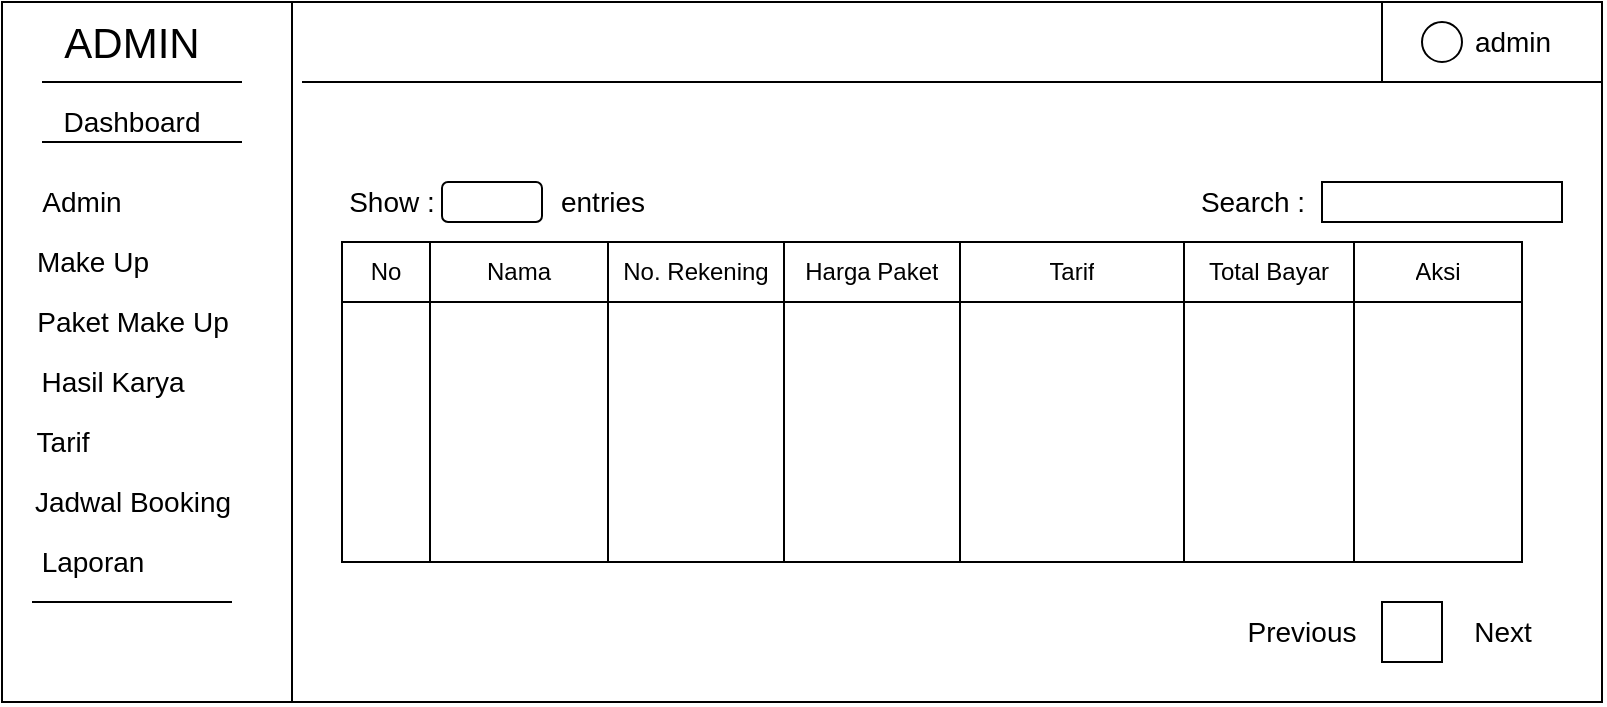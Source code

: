 <mxfile version="13.6.5" type="device"><diagram id="qoFjiEfjZqt8Qw6Xi40P" name="Page-1"><mxGraphModel dx="1422" dy="830" grid="1" gridSize="10" guides="1" tooltips="1" connect="1" arrows="1" fold="1" page="1" pageScale="1" pageWidth="850" pageHeight="1100" math="0" shadow="0"><root><mxCell id="0"/><mxCell id="1" parent="0"/><mxCell id="3WvyYkK7BIN22OQkZFCK-1" value="" style="rounded=0;whiteSpace=wrap;html=1;" parent="1" vertex="1"><mxGeometry x="120" y="120" width="800" height="350" as="geometry"/></mxCell><mxCell id="3WvyYkK7BIN22OQkZFCK-8" value="" style="endArrow=none;html=1;" parent="1" edge="1"><mxGeometry width="50" height="50" relative="1" as="geometry"><mxPoint x="265" y="120" as="sourcePoint"/><mxPoint x="265" y="470" as="targetPoint"/></mxGeometry></mxCell><mxCell id="3WvyYkK7BIN22OQkZFCK-9" value="" style="endArrow=none;html=1;" parent="1" edge="1"><mxGeometry width="50" height="50" relative="1" as="geometry"><mxPoint x="140" y="160" as="sourcePoint"/><mxPoint x="240" y="160" as="targetPoint"/></mxGeometry></mxCell><mxCell id="3WvyYkK7BIN22OQkZFCK-10" value="" style="endArrow=none;html=1;" parent="1" edge="1"><mxGeometry width="50" height="50" relative="1" as="geometry"><mxPoint x="140" y="190" as="sourcePoint"/><mxPoint x="240" y="190" as="targetPoint"/></mxGeometry></mxCell><mxCell id="3WvyYkK7BIN22OQkZFCK-11" value="ADMIN" style="text;html=1;strokeColor=none;fillColor=none;align=center;verticalAlign=middle;whiteSpace=wrap;rounded=0;fontSize=21;" parent="1" vertex="1"><mxGeometry x="130" y="120" width="110" height="40" as="geometry"/></mxCell><mxCell id="3WvyYkK7BIN22OQkZFCK-13" value="Dashboard" style="text;html=1;strokeColor=none;fillColor=none;align=center;verticalAlign=middle;whiteSpace=wrap;rounded=0;fontSize=14;" parent="1" vertex="1"><mxGeometry x="165" y="170" width="40" height="20" as="geometry"/></mxCell><mxCell id="3WvyYkK7BIN22OQkZFCK-14" value="Admin" style="text;html=1;strokeColor=none;fillColor=none;align=center;verticalAlign=middle;whiteSpace=wrap;rounded=0;fontSize=14;" parent="1" vertex="1"><mxGeometry x="140" y="210" width="40" height="20" as="geometry"/></mxCell><mxCell id="3WvyYkK7BIN22OQkZFCK-15" value="Make Up" style="text;html=1;align=center;verticalAlign=middle;resizable=0;points=[];autosize=1;fontSize=14;" parent="1" vertex="1"><mxGeometry x="130" y="240" width="70" height="20" as="geometry"/></mxCell><mxCell id="3WvyYkK7BIN22OQkZFCK-16" value="Paket Make Up" style="text;html=1;align=center;verticalAlign=middle;resizable=0;points=[];autosize=1;fontSize=14;" parent="1" vertex="1"><mxGeometry x="130" y="270" width="110" height="20" as="geometry"/></mxCell><mxCell id="3WvyYkK7BIN22OQkZFCK-17" value="Hasil Karya" style="text;html=1;align=center;verticalAlign=middle;resizable=0;points=[];autosize=1;fontSize=14;" parent="1" vertex="1"><mxGeometry x="130" y="300" width="90" height="20" as="geometry"/></mxCell><mxCell id="3WvyYkK7BIN22OQkZFCK-18" value="Tarif" style="text;html=1;align=center;verticalAlign=middle;resizable=0;points=[];autosize=1;fontSize=14;" parent="1" vertex="1"><mxGeometry x="130" y="330" width="40" height="20" as="geometry"/></mxCell><mxCell id="3WvyYkK7BIN22OQkZFCK-19" value="Jadwal Booking" style="text;html=1;align=center;verticalAlign=middle;resizable=0;points=[];autosize=1;fontSize=14;" parent="1" vertex="1"><mxGeometry x="130" y="360" width="110" height="20" as="geometry"/></mxCell><mxCell id="3WvyYkK7BIN22OQkZFCK-20" value="Laporan" style="text;html=1;align=center;verticalAlign=middle;resizable=0;points=[];autosize=1;fontSize=14;" parent="1" vertex="1"><mxGeometry x="130" y="390" width="70" height="20" as="geometry"/></mxCell><mxCell id="3WvyYkK7BIN22OQkZFCK-21" value="" style="endArrow=none;html=1;" parent="1" edge="1"><mxGeometry width="50" height="50" relative="1" as="geometry"><mxPoint x="135" y="420" as="sourcePoint"/><mxPoint x="235" y="420" as="targetPoint"/></mxGeometry></mxCell><mxCell id="3WvyYkK7BIN22OQkZFCK-22" value="" style="endArrow=none;html=1;fontSize=14;" parent="1" edge="1"><mxGeometry width="50" height="50" relative="1" as="geometry"><mxPoint x="270" y="160" as="sourcePoint"/><mxPoint x="920" y="160" as="targetPoint"/></mxGeometry></mxCell><mxCell id="3WvyYkK7BIN22OQkZFCK-23" value="" style="endArrow=none;html=1;fontSize=14;" parent="1" edge="1"><mxGeometry width="50" height="50" relative="1" as="geometry"><mxPoint x="810" y="160" as="sourcePoint"/><mxPoint x="810" y="120" as="targetPoint"/></mxGeometry></mxCell><mxCell id="3WvyYkK7BIN22OQkZFCK-24" value="admin" style="text;html=1;align=center;verticalAlign=middle;resizable=0;points=[];autosize=1;fontSize=14;" parent="1" vertex="1"><mxGeometry x="850" y="130" width="50" height="20" as="geometry"/></mxCell><mxCell id="3WvyYkK7BIN22OQkZFCK-25" value="" style="ellipse;whiteSpace=wrap;html=1;aspect=fixed;fontSize=14;" parent="1" vertex="1"><mxGeometry x="830" y="130" width="20" height="20" as="geometry"/></mxCell><mxCell id="3WvyYkK7BIN22OQkZFCK-26" value="" style="shape=table;html=1;whiteSpace=wrap;startSize=0;container=1;collapsible=0;childLayout=tableLayout;fontSize=14;" parent="1" vertex="1"><mxGeometry x="290" y="240" width="590" height="160" as="geometry"/></mxCell><mxCell id="3WvyYkK7BIN22OQkZFCK-71" style="shape=partialRectangle;html=1;whiteSpace=wrap;collapsible=0;dropTarget=0;pointerEvents=0;fillColor=none;top=0;left=0;bottom=0;right=0;points=[[0,0.5],[1,0.5]];portConstraint=eastwest;" parent="3WvyYkK7BIN22OQkZFCK-26" vertex="1"><mxGeometry width="590" height="30" as="geometry"/></mxCell><mxCell id="3WvyYkK7BIN22OQkZFCK-72" value="No" style="shape=partialRectangle;html=1;whiteSpace=wrap;connectable=0;fillColor=none;top=0;left=0;bottom=0;right=0;overflow=hidden;" parent="3WvyYkK7BIN22OQkZFCK-71" vertex="1"><mxGeometry width="44" height="30" as="geometry"/></mxCell><mxCell id="3WvyYkK7BIN22OQkZFCK-73" value="Nama" style="shape=partialRectangle;html=1;whiteSpace=wrap;connectable=0;fillColor=none;top=0;left=0;bottom=0;right=0;overflow=hidden;" parent="3WvyYkK7BIN22OQkZFCK-71" vertex="1"><mxGeometry x="44" width="89" height="30" as="geometry"/></mxCell><mxCell id="3WvyYkK7BIN22OQkZFCK-74" value="No. Rekening" style="shape=partialRectangle;html=1;whiteSpace=wrap;connectable=0;fillColor=none;top=0;left=0;bottom=0;right=0;overflow=hidden;" parent="3WvyYkK7BIN22OQkZFCK-71" vertex="1"><mxGeometry x="133" width="88" height="30" as="geometry"/></mxCell><mxCell id="3WvyYkK7BIN22OQkZFCK-75" value="Harga Paket" style="shape=partialRectangle;html=1;whiteSpace=wrap;connectable=0;fillColor=none;top=0;left=0;bottom=0;right=0;overflow=hidden;" parent="3WvyYkK7BIN22OQkZFCK-71" vertex="1"><mxGeometry x="221" width="88" height="30" as="geometry"/></mxCell><mxCell id="3WvyYkK7BIN22OQkZFCK-76" value="Tarif" style="shape=partialRectangle;html=1;whiteSpace=wrap;connectable=0;fillColor=none;top=0;left=0;bottom=0;right=0;overflow=hidden;" parent="3WvyYkK7BIN22OQkZFCK-71" vertex="1"><mxGeometry x="309" width="112" height="30" as="geometry"/></mxCell><mxCell id="3WvyYkK7BIN22OQkZFCK-77" value="Total Bayar" style="shape=partialRectangle;html=1;whiteSpace=wrap;connectable=0;fillColor=none;top=0;left=0;bottom=0;right=0;overflow=hidden;" parent="3WvyYkK7BIN22OQkZFCK-71" vertex="1"><mxGeometry x="421" width="85" height="30" as="geometry"/></mxCell><mxCell id="3WvyYkK7BIN22OQkZFCK-79" value="Aksi" style="shape=partialRectangle;html=1;whiteSpace=wrap;connectable=0;fillColor=none;top=0;left=0;bottom=0;right=0;overflow=hidden;" parent="3WvyYkK7BIN22OQkZFCK-71" vertex="1"><mxGeometry x="506" width="84" height="30" as="geometry"/></mxCell><mxCell id="3WvyYkK7BIN22OQkZFCK-27" value="" style="shape=partialRectangle;html=1;whiteSpace=wrap;collapsible=0;dropTarget=0;pointerEvents=0;fillColor=none;top=0;left=0;bottom=0;right=0;points=[[0,0.5],[1,0.5]];portConstraint=eastwest;" parent="3WvyYkK7BIN22OQkZFCK-26" vertex="1"><mxGeometry y="30" width="590" height="130" as="geometry"/></mxCell><mxCell id="3WvyYkK7BIN22OQkZFCK-28" value="" style="shape=partialRectangle;html=1;whiteSpace=wrap;connectable=0;fillColor=none;top=0;left=0;bottom=0;right=0;overflow=hidden;" parent="3WvyYkK7BIN22OQkZFCK-27" vertex="1"><mxGeometry width="44" height="130" as="geometry"/></mxCell><mxCell id="3WvyYkK7BIN22OQkZFCK-29" value="" style="shape=partialRectangle;html=1;whiteSpace=wrap;connectable=0;fillColor=none;top=0;left=0;bottom=0;right=0;overflow=hidden;" parent="3WvyYkK7BIN22OQkZFCK-27" vertex="1"><mxGeometry x="44" width="89" height="130" as="geometry"/></mxCell><mxCell id="3WvyYkK7BIN22OQkZFCK-30" value="" style="shape=partialRectangle;html=1;whiteSpace=wrap;connectable=0;fillColor=none;top=0;left=0;bottom=0;right=0;overflow=hidden;" parent="3WvyYkK7BIN22OQkZFCK-27" vertex="1"><mxGeometry x="133" width="88" height="130" as="geometry"/></mxCell><mxCell id="3WvyYkK7BIN22OQkZFCK-51" style="shape=partialRectangle;html=1;whiteSpace=wrap;connectable=0;fillColor=none;top=0;left=0;bottom=0;right=0;overflow=hidden;" parent="3WvyYkK7BIN22OQkZFCK-27" vertex="1"><mxGeometry x="221" width="88" height="130" as="geometry"/></mxCell><mxCell id="3WvyYkK7BIN22OQkZFCK-54" style="shape=partialRectangle;html=1;whiteSpace=wrap;connectable=0;fillColor=none;top=0;left=0;bottom=0;right=0;overflow=hidden;" parent="3WvyYkK7BIN22OQkZFCK-27" vertex="1"><mxGeometry x="309" width="112" height="130" as="geometry"/></mxCell><mxCell id="3WvyYkK7BIN22OQkZFCK-57" style="shape=partialRectangle;html=1;whiteSpace=wrap;connectable=0;fillColor=none;top=0;left=0;bottom=0;right=0;overflow=hidden;" parent="3WvyYkK7BIN22OQkZFCK-27" vertex="1"><mxGeometry x="421" width="85" height="130" as="geometry"/></mxCell><mxCell id="3WvyYkK7BIN22OQkZFCK-80" style="shape=partialRectangle;html=1;whiteSpace=wrap;connectable=0;fillColor=none;top=0;left=0;bottom=0;right=0;overflow=hidden;" parent="3WvyYkK7BIN22OQkZFCK-27" vertex="1"><mxGeometry x="506" width="84" height="130" as="geometry"/></mxCell><mxCell id="3WvyYkK7BIN22OQkZFCK-82" value="" style="rounded=0;whiteSpace=wrap;html=1;fontSize=14;" parent="1" vertex="1"><mxGeometry x="780" y="210" width="120" height="20" as="geometry"/></mxCell><mxCell id="3WvyYkK7BIN22OQkZFCK-83" value="Search :" style="text;html=1;align=center;verticalAlign=middle;resizable=0;points=[];autosize=1;fontSize=14;" parent="1" vertex="1"><mxGeometry x="710" y="210" width="70" height="20" as="geometry"/></mxCell><mxCell id="3WvyYkK7BIN22OQkZFCK-84" value="Show :" style="text;html=1;strokeColor=none;fillColor=none;align=center;verticalAlign=middle;whiteSpace=wrap;rounded=0;fontSize=14;" parent="1" vertex="1"><mxGeometry x="290" y="210" width="50" height="20" as="geometry"/></mxCell><mxCell id="3WvyYkK7BIN22OQkZFCK-85" value="" style="rounded=1;whiteSpace=wrap;html=1;fontSize=14;" parent="1" vertex="1"><mxGeometry x="340" y="210" width="50" height="20" as="geometry"/></mxCell><mxCell id="3WvyYkK7BIN22OQkZFCK-86" style="edgeStyle=orthogonalEdgeStyle;rounded=0;orthogonalLoop=1;jettySize=auto;html=1;exitX=0.5;exitY=1;exitDx=0;exitDy=0;fontSize=14;" parent="1" source="3WvyYkK7BIN22OQkZFCK-84" target="3WvyYkK7BIN22OQkZFCK-84" edge="1"><mxGeometry relative="1" as="geometry"/></mxCell><mxCell id="3WvyYkK7BIN22OQkZFCK-88" value="entries" style="text;html=1;align=center;verticalAlign=middle;resizable=0;points=[];autosize=1;fontSize=14;" parent="1" vertex="1"><mxGeometry x="390" y="210" width="60" height="20" as="geometry"/></mxCell><mxCell id="3WvyYkK7BIN22OQkZFCK-91" value="" style="whiteSpace=wrap;html=1;aspect=fixed;fontSize=14;" parent="1" vertex="1"><mxGeometry x="810" y="420" width="30" height="30" as="geometry"/></mxCell><mxCell id="3WvyYkK7BIN22OQkZFCK-92" value="Previous" style="text;html=1;strokeColor=none;fillColor=none;align=center;verticalAlign=middle;whiteSpace=wrap;rounded=0;fontSize=14;" parent="1" vertex="1"><mxGeometry x="750" y="425" width="40" height="20" as="geometry"/></mxCell><mxCell id="3WvyYkK7BIN22OQkZFCK-93" value="Next" style="text;html=1;align=center;verticalAlign=middle;resizable=0;points=[];autosize=1;fontSize=14;" parent="1" vertex="1"><mxGeometry x="850" y="425" width="40" height="20" as="geometry"/></mxCell></root></mxGraphModel></diagram></mxfile>